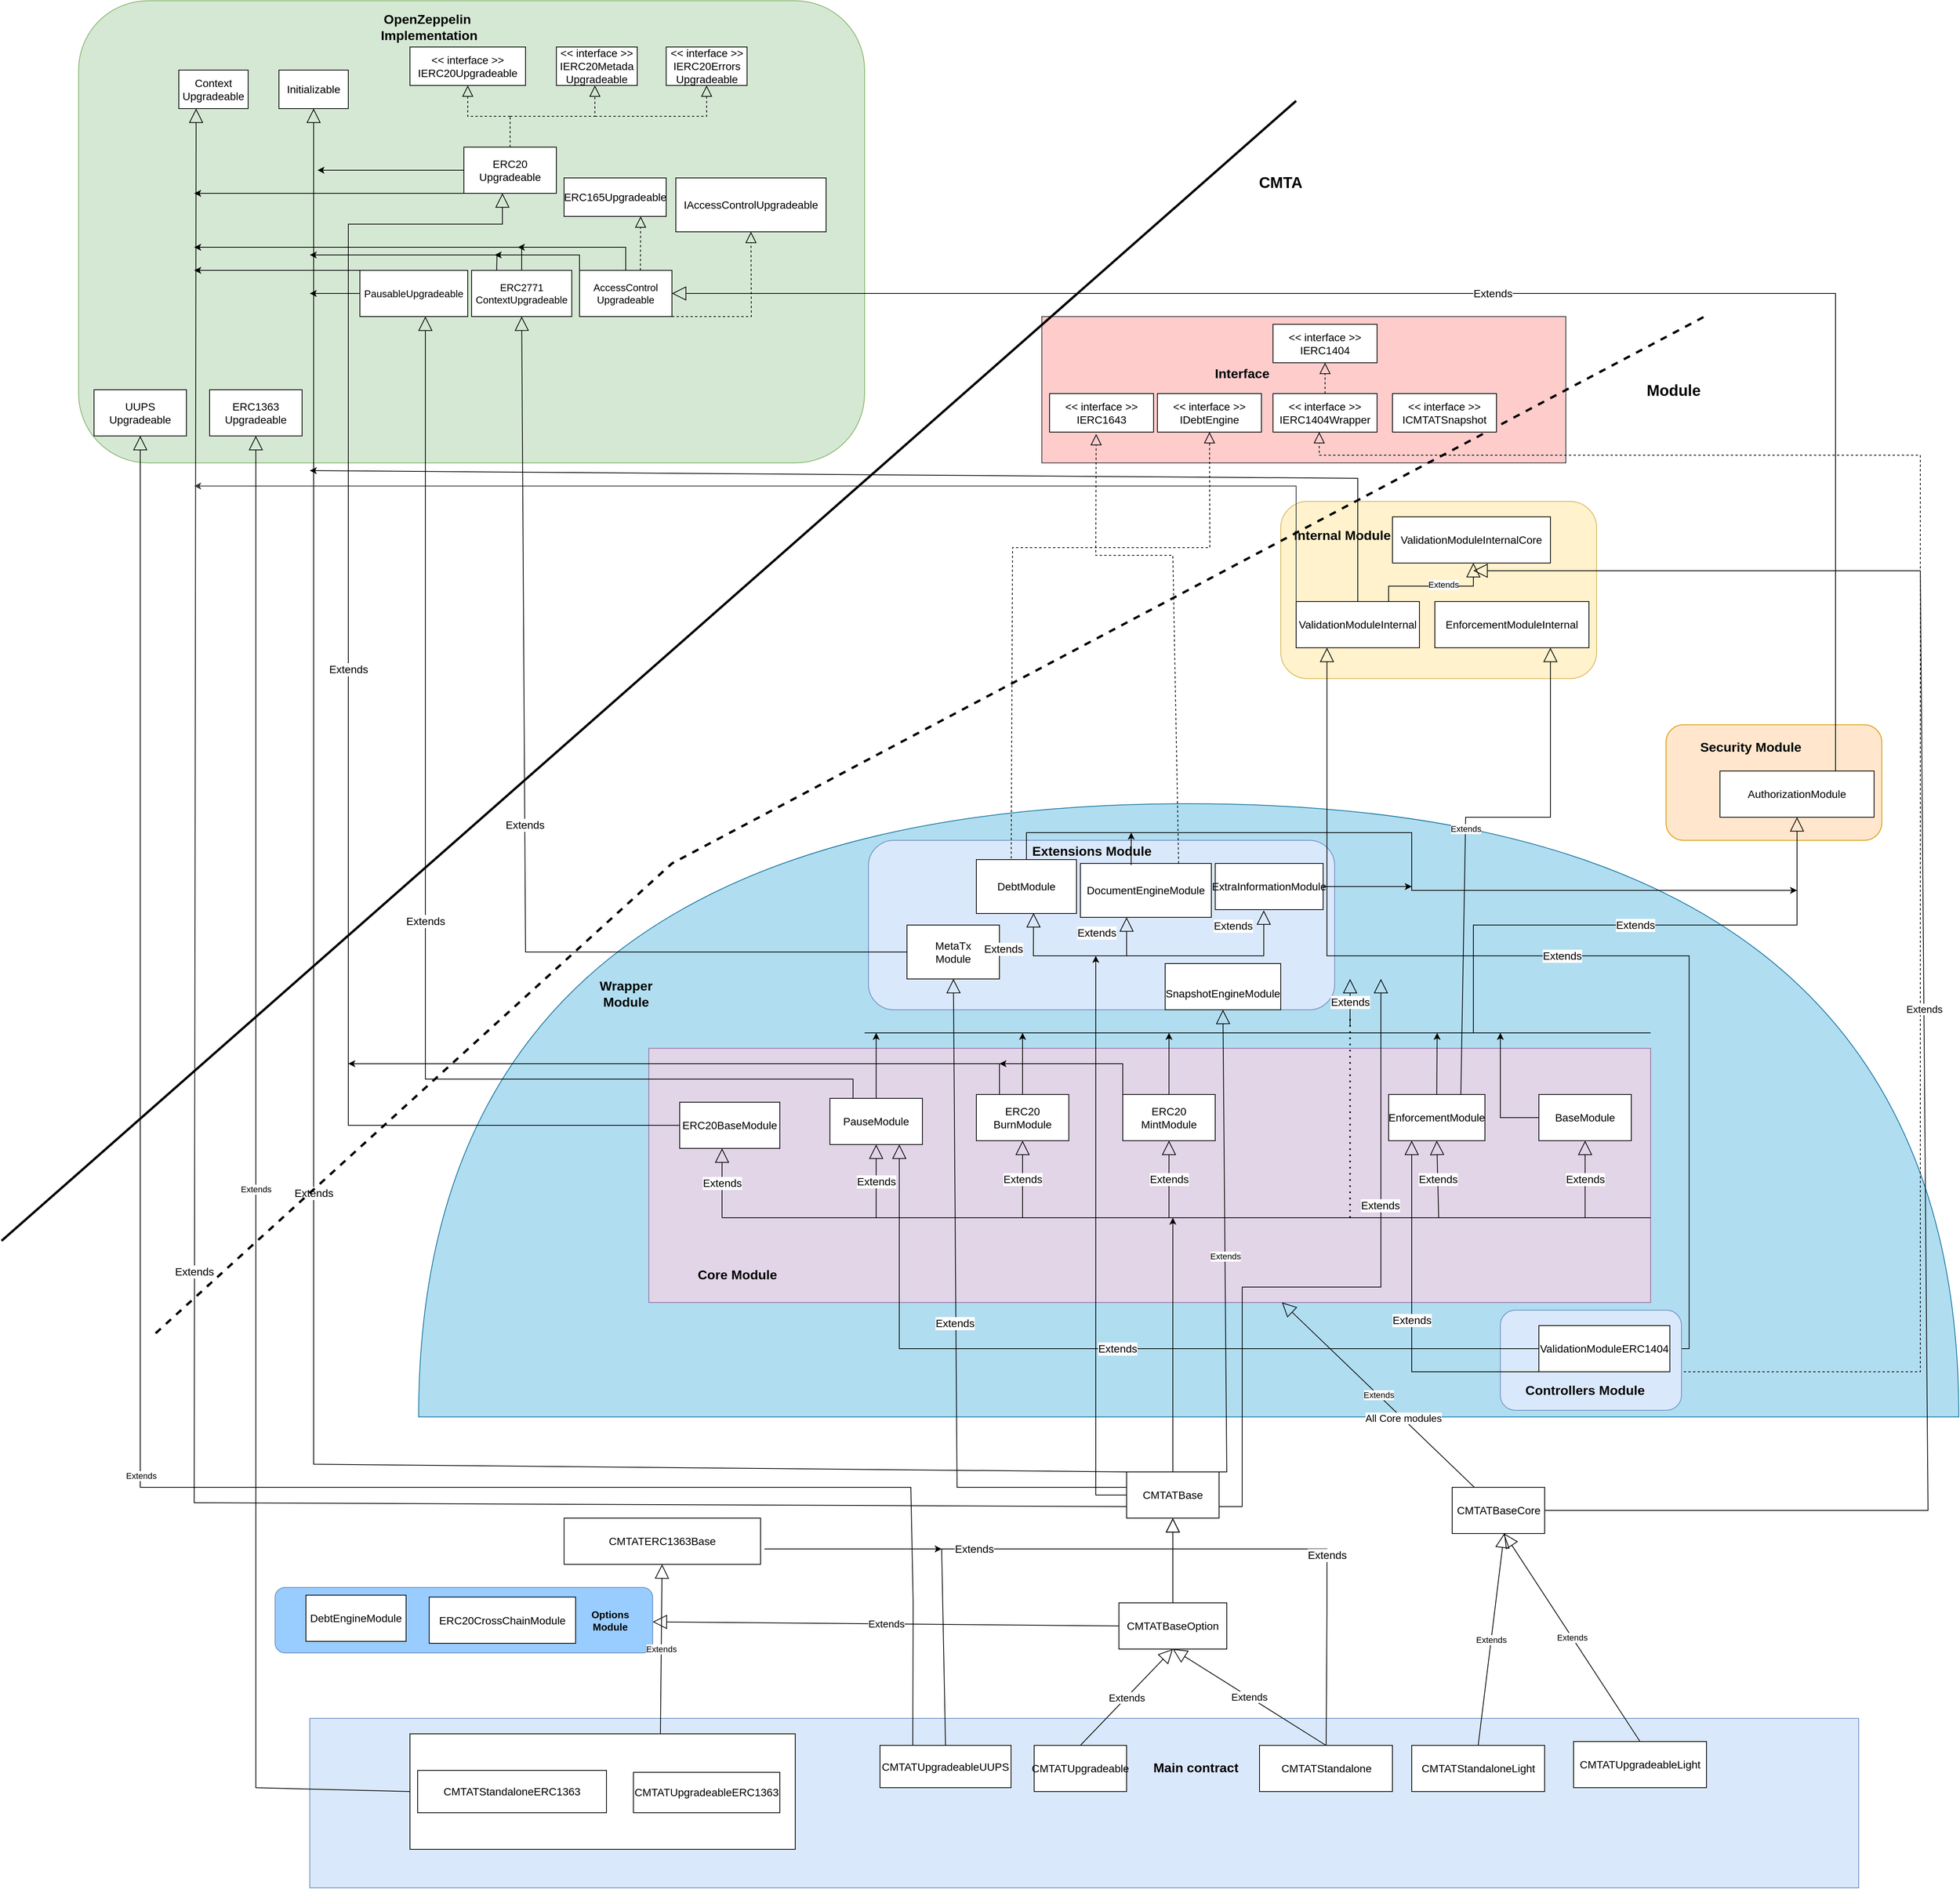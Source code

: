 <mxfile version="20.6.2" type="device" pages="2"><diagram id="oAjNNHCSHPXbBcMJOCez" name="Architecture"><mxGraphModel dx="3429" dy="1817" grid="1" gridSize="10" guides="1" tooltips="1" connect="1" arrows="1" fold="1" page="1" pageScale="1" pageWidth="1100" pageHeight="850" background="#FFFFFF" math="0" shadow="0"><root><mxCell id="0"/><mxCell id="1" parent="0"/><mxCell id="RwvNZHMpsA5Segt6v82v-19" value="" style="rounded=1;whiteSpace=wrap;html=1;fillColor=#99CCFF;strokeColor=#6c8ebf;fontSize=14;" parent="1" vertex="1"><mxGeometry x="-345" y="1630" width="490" height="85" as="geometry"/></mxCell><mxCell id="ZY6H9djLRfXlNV0i17z7-17" value="" style="rounded=0;whiteSpace=wrap;html=1;fillColor=#ffcccc;strokeColor=#36393d;fontSize=14;" parent="1" vertex="1"><mxGeometry x="650" y="-20" width="680" height="190" as="geometry"/></mxCell><mxCell id="ZY6H9djLRfXlNV0i17z7-16" value="" style="shape=or;whiteSpace=wrap;html=1;rotation=-90;fillColor=#b1ddf0;strokeColor=#10739e;fontSize=14;" parent="1" vertex="1"><mxGeometry x="442.57" y="11.16" width="796.09" height="1998.75" as="geometry"/></mxCell><mxCell id="ZY6H9djLRfXlNV0i17z7-10" value="" style="rounded=1;whiteSpace=wrap;html=1;fillColor=#dae8fc;strokeColor=#6c8ebf;fontSize=14;" parent="1" vertex="1"><mxGeometry x="425" y="660" width="605" height="220" as="geometry"/></mxCell><mxCell id="jnr7dqyDoXrpv24DwmiY-5" value="" style="rounded=1;whiteSpace=wrap;html=1;fillColor=#ffe6cc;strokeColor=#d79b00;fontSize=14;" parent="1" vertex="1"><mxGeometry x="1460" y="510" width="280" height="150" as="geometry"/></mxCell><mxCell id="K3fvaay8qHjt6Y1vxrPP-103" value="" style="rounded=0;whiteSpace=wrap;html=1;fillColor=#e1d5e7;strokeColor=#9673a6;fontSize=14;" parent="1" vertex="1"><mxGeometry x="140" y="930" width="1300" height="330" as="geometry"/></mxCell><mxCell id="K3fvaay8qHjt6Y1vxrPP-90" value="" style="rounded=0;whiteSpace=wrap;html=1;fillColor=#dae8fc;strokeColor=#6c8ebf;fontSize=14;" parent="1" vertex="1"><mxGeometry x="-300" y="1800" width="2010" height="220" as="geometry"/></mxCell><mxCell id="K3fvaay8qHjt6Y1vxrPP-56" value="" style="rounded=1;whiteSpace=wrap;html=1;fillColor=#fff2cc;strokeColor=#d6b656;fontSize=14;" parent="1" vertex="1"><mxGeometry x="960" y="220" width="410" height="230" as="geometry"/></mxCell><mxCell id="K3fvaay8qHjt6Y1vxrPP-1" value="" style="rounded=1;whiteSpace=wrap;html=1;fillColor=#d5e8d4;strokeColor=#82b366;fontSize=14;" parent="1" vertex="1"><mxGeometry x="-600" y="-430" width="1020" height="600" as="geometry"/></mxCell><mxCell id="K3fvaay8qHjt6Y1vxrPP-2" value="Context&lt;br style=&quot;font-size: 14px;&quot;&gt;Upgradeable" style="rounded=0;whiteSpace=wrap;html=1;fontSize=14;" parent="1" vertex="1"><mxGeometry x="-470" y="-340" width="90" height="50" as="geometry"/></mxCell><mxCell id="K3fvaay8qHjt6Y1vxrPP-5" value="&amp;lt;&amp;lt; interface &amp;gt;&amp;gt;&lt;br style=&quot;font-size: 14px;&quot;&gt;IERC20Upgradeable" style="rounded=0;whiteSpace=wrap;html=1;fontSize=14;" parent="1" vertex="1"><mxGeometry x="-170" y="-370" width="150" height="50" as="geometry"/></mxCell><mxCell id="K3fvaay8qHjt6Y1vxrPP-6" value="&amp;lt;&amp;lt; interface &amp;gt;&amp;gt;&lt;br style=&quot;font-size: 14px;&quot;&gt;IERC20Metada&lt;br style=&quot;font-size: 14px;&quot;&gt;Upgradeable" style="rounded=0;whiteSpace=wrap;html=1;fontSize=14;" parent="1" vertex="1"><mxGeometry x="20" y="-370" width="105" height="50" as="geometry"/></mxCell><mxCell id="K3fvaay8qHjt6Y1vxrPP-7" value="ERC20&lt;br style=&quot;font-size: 14px;&quot;&gt;Upgradeable" style="rounded=0;whiteSpace=wrap;html=1;fontSize=14;" parent="1" vertex="1"><mxGeometry x="-100" y="-240" width="120" height="60" as="geometry"/></mxCell><mxCell id="K3fvaay8qHjt6Y1vxrPP-9" value="ERC2771&lt;br style=&quot;font-size: 13px;&quot;&gt;ContextUpgradeable" style="rounded=0;whiteSpace=wrap;html=1;fontSize=13;" parent="1" vertex="1"><mxGeometry x="-90" y="-80" width="130" height="60" as="geometry"/></mxCell><mxCell id="K3fvaay8qHjt6Y1vxrPP-10" value="AccessControl&lt;br style=&quot;font-size: 13px;&quot;&gt;Upgradeable" style="rounded=0;whiteSpace=wrap;html=1;fontSize=13;" parent="1" vertex="1"><mxGeometry x="50" y="-80" width="120" height="60" as="geometry"/></mxCell><mxCell id="K3fvaay8qHjt6Y1vxrPP-11" value="PausableUpgradeable" style="rounded=0;whiteSpace=wrap;html=1;fontSize=13;" parent="1" vertex="1"><mxGeometry x="-235" y="-80" width="140" height="60" as="geometry"/></mxCell><mxCell id="K3fvaay8qHjt6Y1vxrPP-12" value="PauseModule" style="rounded=0;whiteSpace=wrap;html=1;fontSize=14;" parent="1" vertex="1"><mxGeometry x="375" y="995" width="120" height="60" as="geometry"/></mxCell><mxCell id="K3fvaay8qHjt6Y1vxrPP-13" value="MetaTx&lt;br style=&quot;font-size: 14px;&quot;&gt;Module" style="rounded=0;whiteSpace=wrap;html=1;fontSize=14;" parent="1" vertex="1"><mxGeometry x="475" y="770" width="120" height="70" as="geometry"/></mxCell><mxCell id="K3fvaay8qHjt6Y1vxrPP-14" value="AuthorizationModule" style="rounded=0;whiteSpace=wrap;html=1;fontSize=14;" parent="1" vertex="1"><mxGeometry x="1530" y="570" width="200" height="60" as="geometry"/></mxCell><mxCell id="K3fvaay8qHjt6Y1vxrPP-15" value="ERC20&lt;br&gt;MintModule" style="rounded=0;whiteSpace=wrap;html=1;fontSize=14;" parent="1" vertex="1"><mxGeometry x="755" y="990" width="120" height="60" as="geometry"/></mxCell><mxCell id="K3fvaay8qHjt6Y1vxrPP-16" value="ERC20 BurnModule" style="rounded=0;whiteSpace=wrap;html=1;fontSize=14;" parent="1" vertex="1"><mxGeometry x="565" y="990" width="120" height="60" as="geometry"/></mxCell><mxCell id="K3fvaay8qHjt6Y1vxrPP-20" value="ValidationModuleInternal" style="rounded=0;whiteSpace=wrap;html=1;fontSize=14;" parent="1" vertex="1"><mxGeometry x="980" y="350" width="160" height="60" as="geometry"/></mxCell><mxCell id="K3fvaay8qHjt6Y1vxrPP-21" value="BaseModule" style="rounded=0;whiteSpace=wrap;html=1;fontSize=14;" parent="1" vertex="1"><mxGeometry x="1295" y="990" width="120" height="60" as="geometry"/></mxCell><mxCell id="K3fvaay8qHjt6Y1vxrPP-22" value="Extends" style="endArrow=block;endSize=16;endFill=0;html=1;rounded=0;entryX=1;entryY=0.5;entryDx=0;entryDy=0;fontSize=14;exitX=0.75;exitY=0;exitDx=0;exitDy=0;" parent="1" source="K3fvaay8qHjt6Y1vxrPP-14" target="K3fvaay8qHjt6Y1vxrPP-10" edge="1"><mxGeometry width="160" relative="1" as="geometry"><mxPoint x="1680" y="490" as="sourcePoint"/><mxPoint x="330" y="420" as="targetPoint"/><Array as="points"><mxPoint x="1680" y="-50"/><mxPoint x="1180" y="-50"/></Array></mxGeometry></mxCell><mxCell id="K3fvaay8qHjt6Y1vxrPP-33" value="CMTATBase" style="rounded=0;whiteSpace=wrap;html=1;fontSize=14;" parent="1" vertex="1"><mxGeometry x="760" y="1480" width="120" height="60" as="geometry"/></mxCell><mxCell id="K3fvaay8qHjt6Y1vxrPP-44" value="EnforcementModule" style="rounded=0;whiteSpace=wrap;html=1;fontSize=14;" parent="1" vertex="1"><mxGeometry x="1100" y="990" width="125" height="60" as="geometry"/></mxCell><mxCell id="K3fvaay8qHjt6Y1vxrPP-49" value="&lt;br&gt;SnapshotEngineModule" style="rounded=0;whiteSpace=wrap;html=1;fontSize=14;" parent="1" vertex="1"><mxGeometry x="810" y="820" width="150" height="60" as="geometry"/></mxCell><mxCell id="K3fvaay8qHjt6Y1vxrPP-53" value="&lt;b style=&quot;font-size: 17px;&quot;&gt;OpenZeppelin&amp;nbsp;&lt;br style=&quot;font-size: 17px;&quot;&gt;Implementation&lt;/b&gt;" style="text;html=1;strokeColor=none;fillColor=none;align=center;verticalAlign=middle;whiteSpace=wrap;rounded=0;fontSize=17;" parent="1" vertex="1"><mxGeometry x="-330" y="-410" width="370" height="30" as="geometry"/></mxCell><mxCell id="K3fvaay8qHjt6Y1vxrPP-57" value="&lt;b style=&quot;font-size: 17px;&quot;&gt;Internal Module&lt;/b&gt;" style="text;html=1;strokeColor=none;fillColor=none;align=center;verticalAlign=middle;whiteSpace=wrap;rounded=0;fontSize=17;" parent="1" vertex="1"><mxGeometry x="960" y="250" width="160" height="30" as="geometry"/></mxCell><mxCell id="K3fvaay8qHjt6Y1vxrPP-66" style="edgeStyle=orthogonalEdgeStyle;rounded=0;orthogonalLoop=1;jettySize=auto;html=1;exitX=0.5;exitY=1;exitDx=0;exitDy=0;fontSize=14;" parent="1" edge="1"><mxGeometry relative="1" as="geometry"><mxPoint x="565" y="860" as="sourcePoint"/><mxPoint x="565" y="860" as="targetPoint"/></mxGeometry></mxCell><mxCell id="K3fvaay8qHjt6Y1vxrPP-99" value="Initializable" style="rounded=0;whiteSpace=wrap;html=1;fontSize=14;" parent="1" vertex="1"><mxGeometry x="-340" y="-340" width="90" height="50" as="geometry"/></mxCell><mxCell id="K3fvaay8qHjt6Y1vxrPP-105" value="Wrapper &lt;br style=&quot;font-size: 17px;&quot;&gt;Module" style="text;strokeColor=none;fillColor=none;html=1;fontSize=17;fontStyle=1;verticalAlign=middle;align=center;" parent="1" vertex="1"><mxGeometry x="40" y="840" width="140" height="40" as="geometry"/></mxCell><mxCell id="K3fvaay8qHjt6Y1vxrPP-108" value="Extends" style="endArrow=block;endSize=16;endFill=0;html=1;rounded=0;exitX=0;exitY=0.75;exitDx=0;exitDy=0;entryX=0.25;entryY=1;entryDx=0;entryDy=0;fontSize=14;" parent="1" source="K3fvaay8qHjt6Y1vxrPP-33" target="K3fvaay8qHjt6Y1vxrPP-2" edge="1"><mxGeometry width="160" relative="1" as="geometry"><mxPoint x="740" y="1520" as="sourcePoint"/><mxPoint x="-440" y="-270" as="targetPoint"/><Array as="points"><mxPoint x="-450" y="1520"/></Array></mxGeometry></mxCell><mxCell id="K3fvaay8qHjt6Y1vxrPP-109" value="Extends" style="endArrow=block;endSize=16;endFill=0;html=1;rounded=0;entryX=0.5;entryY=1;entryDx=0;entryDy=0;exitX=0;exitY=0;exitDx=0;exitDy=0;fontSize=14;" parent="1" source="K3fvaay8qHjt6Y1vxrPP-33" target="K3fvaay8qHjt6Y1vxrPP-99" edge="1"><mxGeometry width="160" relative="1" as="geometry"><mxPoint x="670" y="1330" as="sourcePoint"/><mxPoint x="-130" y="170" as="targetPoint"/><Array as="points"><mxPoint x="-295" y="1470"/></Array></mxGeometry></mxCell><mxCell id="K3fvaay8qHjt6Y1vxrPP-119" value="" style="endArrow=classic;html=1;rounded=0;fontSize=14;exitX=0.5;exitY=0;exitDx=0;exitDy=0;" parent="1" source="K3fvaay8qHjt6Y1vxrPP-20" edge="1"><mxGeometry width="50" height="50" relative="1" as="geometry"><mxPoint x="640" y="180" as="sourcePoint"/><mxPoint x="-300" y="180" as="targetPoint"/><Array as="points"><mxPoint x="1060" y="190"/></Array></mxGeometry></mxCell><mxCell id="K3fvaay8qHjt6Y1vxrPP-121" value="&amp;lt;&amp;lt; interface &amp;gt;&amp;gt;&lt;br style=&quot;font-size: 14px;&quot;&gt;IERC1404Wrapper" style="rounded=0;whiteSpace=wrap;html=1;fontSize=14;" parent="1" vertex="1"><mxGeometry x="950" y="80" width="135" height="50" as="geometry"/></mxCell><mxCell id="K3fvaay8qHjt6Y1vxrPP-127" value="" style="endArrow=none;dashed=1;html=1;rounded=0;fontSize=14;exitX=0.5;exitY=0;exitDx=0;exitDy=0;" parent="1" source="K3fvaay8qHjt6Y1vxrPP-7" edge="1"><mxGeometry width="50" height="50" relative="1" as="geometry"><mxPoint x="40" y="-210" as="sourcePoint"/><mxPoint x="-40" y="-280" as="targetPoint"/><Array as="points"/></mxGeometry></mxCell><mxCell id="K3fvaay8qHjt6Y1vxrPP-128" value="" style="endArrow=block;dashed=1;endFill=0;endSize=12;html=1;rounded=0;fontSize=14;" parent="1" edge="1"><mxGeometry width="160" relative="1" as="geometry"><mxPoint x="-40" y="-280" as="sourcePoint"/><mxPoint x="70" y="-320" as="targetPoint"/><Array as="points"><mxPoint x="70" y="-280"/></Array></mxGeometry></mxCell><mxCell id="K3fvaay8qHjt6Y1vxrPP-129" value="" style="endArrow=block;dashed=1;endFill=0;endSize=12;html=1;rounded=0;fontSize=14;entryX=0.5;entryY=1;entryDx=0;entryDy=0;" parent="1" target="K3fvaay8qHjt6Y1vxrPP-5" edge="1"><mxGeometry width="160" relative="1" as="geometry"><mxPoint x="-40" y="-280" as="sourcePoint"/><mxPoint x="-100" y="-310" as="targetPoint"/><Array as="points"><mxPoint x="-95" y="-280"/></Array></mxGeometry></mxCell><mxCell id="K3fvaay8qHjt6Y1vxrPP-130" value="" style="endArrow=block;dashed=1;endFill=0;endSize=12;html=1;rounded=0;fontSize=14;startArrow=none;exitX=1;exitY=1;exitDx=0;exitDy=0;entryX=0.444;entryY=1;entryDx=0;entryDy=0;entryPerimeter=0;" parent="1" source="K3fvaay8qHjt6Y1vxrPP-42" target="K3fvaay8qHjt6Y1vxrPP-121" edge="1"><mxGeometry width="160" relative="1" as="geometry"><mxPoint x="1730.613" y="167.823" as="sourcePoint"/><mxPoint x="1010" y="150" as="targetPoint"/><Array as="points"><mxPoint x="1790" y="1350"/><mxPoint x="1790" y="160"/><mxPoint x="1010" y="160"/></Array></mxGeometry></mxCell><mxCell id="K3fvaay8qHjt6Y1vxrPP-131" value="" style="endArrow=classic;html=1;rounded=0;fontSize=14;exitX=0;exitY=0;exitDx=0;exitDy=0;fillColor=#eeeeee;strokeColor=#36393d;" parent="1" source="K3fvaay8qHjt6Y1vxrPP-20" edge="1"><mxGeometry width="50" height="50" relative="1" as="geometry"><mxPoint x="1070" y="360" as="sourcePoint"/><mxPoint x="-450" y="200" as="targetPoint"/><Array as="points"><mxPoint x="980" y="200"/></Array></mxGeometry></mxCell><mxCell id="jnr7dqyDoXrpv24DwmiY-1" value="ERC20BaseModule" style="rounded=0;whiteSpace=wrap;html=1;fontSize=14;" parent="1" vertex="1"><mxGeometry x="180" y="1000" width="130" height="60" as="geometry"/></mxCell><mxCell id="jnr7dqyDoXrpv24DwmiY-6" value="&lt;b style=&quot;font-size: 17px;&quot;&gt;Security Module&lt;/b&gt;" style="text;html=1;strokeColor=none;fillColor=none;align=center;verticalAlign=middle;whiteSpace=wrap;rounded=0;fontSize=17;" parent="1" vertex="1"><mxGeometry x="1490" y="525" width="160" height="30" as="geometry"/></mxCell><mxCell id="F2aemvWkmD0VyTByi4Y_-4" value="Extends" style="endArrow=block;endSize=16;endFill=0;html=1;rounded=0;fontSize=14;" parent="1" edge="1"><mxGeometry width="160" relative="1" as="geometry"><mxPoint x="235" y="1150" as="sourcePoint"/><mxPoint x="235" y="1060" as="targetPoint"/><Array as="points"/></mxGeometry></mxCell><mxCell id="F2aemvWkmD0VyTByi4Y_-5" value="Extends" style="endArrow=block;endSize=16;endFill=0;html=1;rounded=0;entryX=0.5;entryY=1;entryDx=0;entryDy=0;fontSize=14;" parent="1" target="K3fvaay8qHjt6Y1vxrPP-12" edge="1"><mxGeometry width="160" relative="1" as="geometry"><mxPoint x="435" y="1150" as="sourcePoint"/><mxPoint x="245" y="1070" as="targetPoint"/><Array as="points"/></mxGeometry></mxCell><mxCell id="F2aemvWkmD0VyTByi4Y_-6" value="Extends" style="endArrow=block;endSize=16;endFill=0;html=1;rounded=0;entryX=0.5;entryY=1;entryDx=0;entryDy=0;fontSize=14;" parent="1" target="K3fvaay8qHjt6Y1vxrPP-16" edge="1"><mxGeometry width="160" relative="1" as="geometry"><mxPoint x="625" y="1150" as="sourcePoint"/><mxPoint x="445" y="1065" as="targetPoint"/><Array as="points"/></mxGeometry></mxCell><mxCell id="F2aemvWkmD0VyTByi4Y_-7" value="Extends" style="endArrow=block;endSize=16;endFill=0;html=1;rounded=0;entryX=0.5;entryY=1;entryDx=0;entryDy=0;fontSize=14;" parent="1" target="K3fvaay8qHjt6Y1vxrPP-15" edge="1"><mxGeometry width="160" relative="1" as="geometry"><mxPoint x="815" y="1150" as="sourcePoint"/><mxPoint x="635" y="1060" as="targetPoint"/><Array as="points"/></mxGeometry></mxCell><mxCell id="F2aemvWkmD0VyTByi4Y_-9" value="Extends" style="endArrow=block;endSize=16;endFill=0;html=1;rounded=0;entryX=0.5;entryY=1;entryDx=0;entryDy=0;fontSize=14;" parent="1" target="K3fvaay8qHjt6Y1vxrPP-44" edge="1"><mxGeometry width="160" relative="1" as="geometry"><mxPoint x="1165" y="1150" as="sourcePoint"/><mxPoint x="1005" y="1060" as="targetPoint"/><Array as="points"/></mxGeometry></mxCell><mxCell id="F2aemvWkmD0VyTByi4Y_-10" value="Extends" style="endArrow=block;endSize=16;endFill=0;html=1;rounded=0;entryX=0.5;entryY=1;entryDx=0;entryDy=0;fontSize=14;" parent="1" target="K3fvaay8qHjt6Y1vxrPP-21" edge="1"><mxGeometry width="160" relative="1" as="geometry"><mxPoint x="1355" y="1150" as="sourcePoint"/><mxPoint x="1175" y="1060" as="targetPoint"/><Array as="points"/></mxGeometry></mxCell><mxCell id="F2aemvWkmD0VyTByi4Y_-11" value="" style="endArrow=none;html=1;fontFamily=Helvetica;fontSize=14;fontColor=default;align=center;strokeColor=default;" parent="1" edge="1"><mxGeometry width="50" height="50" relative="1" as="geometry"><mxPoint x="235" y="1150" as="sourcePoint"/><mxPoint x="1440" y="1150" as="targetPoint"/></mxGeometry></mxCell><mxCell id="F2aemvWkmD0VyTByi4Y_-12" value="" style="endArrow=classic;html=1;rounded=0;exitX=0.5;exitY=0;exitDx=0;exitDy=0;fontSize=14;" parent="1" source="K3fvaay8qHjt6Y1vxrPP-33" edge="1"><mxGeometry width="50" height="50" relative="1" as="geometry"><mxPoint x="800" y="1020" as="sourcePoint"/><mxPoint x="820" y="1150" as="targetPoint"/></mxGeometry></mxCell><mxCell id="F2aemvWkmD0VyTByi4Y_-13" value="Extends" style="endArrow=block;endSize=16;endFill=0;html=1;rounded=0;entryX=0.5;entryY=1;entryDx=0;entryDy=0;fontSize=14;" parent="1" target="K3fvaay8qHjt6Y1vxrPP-14" edge="1"><mxGeometry width="160" relative="1" as="geometry"><mxPoint x="1210" y="910" as="sourcePoint"/><mxPoint x="215" y="1050" as="targetPoint"/><Array as="points"><mxPoint x="1210" y="770"/><mxPoint x="1630" y="770"/></Array></mxGeometry></mxCell><mxCell id="F2aemvWkmD0VyTByi4Y_-14" value="" style="endArrow=none;html=1;rounded=0;fontSize=14;" parent="1" edge="1"><mxGeometry width="50" height="50" relative="1" as="geometry"><mxPoint x="420" y="910" as="sourcePoint"/><mxPoint x="1440" y="910" as="targetPoint"/></mxGeometry></mxCell><mxCell id="F2aemvWkmD0VyTByi4Y_-16" value="" style="endArrow=classic;html=1;rounded=0;exitX=0.5;exitY=0;exitDx=0;exitDy=0;fontSize=14;" parent="1" source="K3fvaay8qHjt6Y1vxrPP-12" edge="1"><mxGeometry width="50" height="50" relative="1" as="geometry"><mxPoint x="245" y="1010" as="sourcePoint"/><mxPoint x="435" y="910" as="targetPoint"/></mxGeometry></mxCell><mxCell id="F2aemvWkmD0VyTByi4Y_-17" value="" style="endArrow=classic;html=1;rounded=0;exitX=0.5;exitY=0;exitDx=0;exitDy=0;fontSize=14;" parent="1" source="K3fvaay8qHjt6Y1vxrPP-16" edge="1"><mxGeometry width="50" height="50" relative="1" as="geometry"><mxPoint x="255" y="1020" as="sourcePoint"/><mxPoint x="625" y="910" as="targetPoint"/></mxGeometry></mxCell><mxCell id="F2aemvWkmD0VyTByi4Y_-18" value="" style="endArrow=classic;html=1;rounded=0;exitX=0.5;exitY=0;exitDx=0;exitDy=0;fontSize=14;" parent="1" source="K3fvaay8qHjt6Y1vxrPP-15" edge="1"><mxGeometry width="50" height="50" relative="1" as="geometry"><mxPoint x="265" y="1030" as="sourcePoint"/><mxPoint x="815" y="910" as="targetPoint"/></mxGeometry></mxCell><mxCell id="F2aemvWkmD0VyTByi4Y_-19" value="" style="endArrow=classic;html=1;rounded=0;fontSize=14;startArrow=none;" parent="1" source="RwvNZHMpsA5Segt6v82v-1" edge="1"><mxGeometry width="50" height="50" relative="1" as="geometry"><mxPoint x="931" y="780" as="sourcePoint"/><mxPoint x="1130" y="720" as="targetPoint"/><Array as="points"><mxPoint x="931" y="720"/></Array></mxGeometry></mxCell><mxCell id="F2aemvWkmD0VyTByi4Y_-20" value="" style="endArrow=classic;html=1;rounded=0;exitX=0.5;exitY=0;exitDx=0;exitDy=0;fontSize=14;" parent="1" source="K3fvaay8qHjt6Y1vxrPP-44" edge="1"><mxGeometry width="50" height="50" relative="1" as="geometry"><mxPoint x="825" y="1000" as="sourcePoint"/><mxPoint x="1163" y="910" as="targetPoint"/></mxGeometry></mxCell><mxCell id="F2aemvWkmD0VyTByi4Y_-21" value="" style="endArrow=classic;html=1;rounded=0;exitX=0;exitY=0.5;exitDx=0;exitDy=0;fontSize=14;" parent="1" source="K3fvaay8qHjt6Y1vxrPP-21" edge="1"><mxGeometry width="50" height="50" relative="1" as="geometry"><mxPoint x="835" y="1010" as="sourcePoint"/><mxPoint x="1245" y="910" as="targetPoint"/><Array as="points"><mxPoint x="1245" y="1020"/></Array></mxGeometry></mxCell><mxCell id="F2aemvWkmD0VyTByi4Y_-23" value="Extends" style="endArrow=block;endSize=16;endFill=0;html=1;rounded=0;startArrow=none;fontSize=14;" parent="1" target="K3fvaay8qHjt6Y1vxrPP-13" edge="1"><mxGeometry x="-0.018" width="160" relative="1" as="geometry"><mxPoint x="760" y="1500" as="sourcePoint"/><mxPoint x="555" y="860" as="targetPoint"/><Array as="points"><mxPoint x="540" y="1500"/></Array><mxPoint x="-1" y="-1" as="offset"/></mxGeometry></mxCell><mxCell id="F2aemvWkmD0VyTByi4Y_-24" value="Extends" style="endArrow=block;endSize=16;endFill=0;html=1;rounded=0;fontSize=14;" parent="1" edge="1"><mxGeometry x="-0.018" width="160" relative="1" as="geometry"><mxPoint x="910" y="1240" as="sourcePoint"/><mxPoint x="1090" y="840" as="targetPoint"/><Array as="points"><mxPoint x="1090" y="1240"/></Array><mxPoint x="-1" y="-1" as="offset"/></mxGeometry></mxCell><mxCell id="F2aemvWkmD0VyTByi4Y_-28" value="Extends" style="endArrow=block;endSize=16;endFill=0;html=1;rounded=0;entryX=0.5;entryY=1;entryDx=0;entryDy=0;exitX=0;exitY=0.5;exitDx=0;exitDy=0;fontSize=14;" parent="1" source="K3fvaay8qHjt6Y1vxrPP-13" target="K3fvaay8qHjt6Y1vxrPP-9" edge="1"><mxGeometry width="160" relative="1" as="geometry"><mxPoint x="480" y="805" as="sourcePoint"/><mxPoint x="250" y="880" as="targetPoint"/><Array as="points"><mxPoint x="220" y="805"/><mxPoint x="-20" y="805"/></Array></mxGeometry></mxCell><mxCell id="F2aemvWkmD0VyTByi4Y_-29" value="Extends" style="endArrow=block;endSize=16;endFill=0;html=1;rounded=0;exitX=0.25;exitY=0;exitDx=0;exitDy=0;fontSize=14;" parent="1" source="K3fvaay8qHjt6Y1vxrPP-12" edge="1"><mxGeometry width="160" relative="1" as="geometry"><mxPoint x="400" y="990" as="sourcePoint"/><mxPoint x="-150" y="-20" as="targetPoint"/><Array as="points"><mxPoint x="405" y="970"/><mxPoint x="320" y="970"/><mxPoint x="-150" y="970"/></Array></mxGeometry></mxCell><mxCell id="F2aemvWkmD0VyTByi4Y_-31" value="Extends" style="endArrow=block;endSize=16;endFill=0;html=1;rounded=0;exitX=0;exitY=0.5;exitDx=0;exitDy=0;fontSize=14;" parent="1" source="jnr7dqyDoXrpv24DwmiY-1" edge="1"><mxGeometry x="0.111" width="160" relative="1" as="geometry"><mxPoint x="250" y="970" as="sourcePoint"/><mxPoint x="-50" y="-180" as="targetPoint"/><Array as="points"><mxPoint x="-250" y="1030"/><mxPoint x="-250" y="-140"/><mxPoint x="-50" y="-140"/></Array><mxPoint as="offset"/></mxGeometry></mxCell><mxCell id="F2aemvWkmD0VyTByi4Y_-33" value="" style="endArrow=classic;html=1;rounded=0;exitX=0.25;exitY=0;exitDx=0;exitDy=0;fontSize=14;" parent="1" source="K3fvaay8qHjt6Y1vxrPP-16" edge="1"><mxGeometry width="50" height="50" relative="1" as="geometry"><mxPoint x="595" y="970" as="sourcePoint"/><mxPoint x="-250" y="950" as="targetPoint"/><Array as="points"><mxPoint x="595" y="950"/><mxPoint x="305" y="950"/></Array></mxGeometry></mxCell><mxCell id="F2aemvWkmD0VyTByi4Y_-34" value="" style="endArrow=classic;html=1;rounded=0;exitX=0;exitY=0;exitDx=0;exitDy=0;fontSize=14;" parent="1" source="K3fvaay8qHjt6Y1vxrPP-15" edge="1"><mxGeometry width="50" height="50" relative="1" as="geometry"><mxPoint x="715" y="990" as="sourcePoint"/><mxPoint x="595" y="950" as="targetPoint"/><Array as="points"><mxPoint x="755" y="950"/></Array></mxGeometry></mxCell><mxCell id="ZY6H9djLRfXlNV0i17z7-4" value="Extends" style="endArrow=block;endSize=16;endFill=0;html=1;rounded=0;entryX=0.25;entryY=1;entryDx=0;entryDy=0;fontSize=14;" parent="1" target="K3fvaay8qHjt6Y1vxrPP-20" edge="1"><mxGeometry width="160" relative="1" as="geometry"><mxPoint x="1460" y="1320" as="sourcePoint"/><mxPoint x="1040" y="410" as="targetPoint"/><Array as="points"><mxPoint x="1490" y="1320"/><mxPoint x="1490" y="1060"/><mxPoint x="1490" y="810"/><mxPoint x="1020" y="810"/><mxPoint x="1020" y="610"/></Array></mxGeometry></mxCell><mxCell id="ZY6H9djLRfXlNV0i17z7-11" value="&lt;b style=&quot;font-size: 17px;&quot;&gt;Extensions Module&lt;/b&gt;" style="text;html=1;strokeColor=none;fillColor=none;align=center;verticalAlign=middle;whiteSpace=wrap;rounded=0;fontSize=17;" parent="1" vertex="1"><mxGeometry x="635" y="660" width="160" height="30" as="geometry"/></mxCell><mxCell id="ZY6H9djLRfXlNV0i17z7-12" value="&lt;b style=&quot;font-size: 17px;&quot;&gt;Core Module&lt;/b&gt;" style="text;html=1;strokeColor=none;fillColor=none;align=center;verticalAlign=middle;whiteSpace=wrap;rounded=0;fontSize=17;" parent="1" vertex="1"><mxGeometry x="145" y="1210" width="220" height="30" as="geometry"/></mxCell><mxCell id="ZY6H9djLRfXlNV0i17z7-18" value="&lt;b style=&quot;font-size: 17px;&quot;&gt;Interface&lt;/b&gt;" style="text;html=1;strokeColor=none;fillColor=none;align=center;verticalAlign=middle;whiteSpace=wrap;rounded=0;fontSize=17;" parent="1" vertex="1"><mxGeometry x="830" y="40" width="160" height="30" as="geometry"/></mxCell><mxCell id="ZY6H9djLRfXlNV0i17z7-20" value="" style="endArrow=none;endSize=16;endFill=0;html=1;rounded=0;startArrow=none;entryX=1;entryY=0.75;entryDx=0;entryDy=0;fontSize=14;" parent="1" target="K3fvaay8qHjt6Y1vxrPP-33" edge="1"><mxGeometry x="-0.018" width="160" relative="1" as="geometry"><mxPoint x="910" y="1240" as="sourcePoint"/><mxPoint x="910" y="1510" as="targetPoint"/><Array as="points"><mxPoint x="910" y="1525"/></Array><mxPoint x="-1" y="-1" as="offset"/></mxGeometry></mxCell><mxCell id="ZY6H9djLRfXlNV0i17z7-33" value="" style="endArrow=none;html=1;rounded=0;strokeWidth=3;fontSize=14;" parent="1" edge="1"><mxGeometry width="50" height="50" relative="1" as="geometry"><mxPoint x="-700" y="1180" as="sourcePoint"/><mxPoint x="980" y="-300" as="targetPoint"/></mxGeometry></mxCell><mxCell id="ZY6H9djLRfXlNV0i17z7-34" value="&lt;b style=&quot;font-size: 20px;&quot;&gt;CMTA&lt;/b&gt;" style="text;html=1;strokeColor=none;fillColor=none;align=center;verticalAlign=middle;whiteSpace=wrap;rounded=0;fontSize=20;" parent="1" vertex="1"><mxGeometry x="880" y="-210" width="160" height="30" as="geometry"/></mxCell><mxCell id="ZY6H9djLRfXlNV0i17z7-35" value="" style="endArrow=none;html=1;rounded=0;strokeWidth=3;strokeColor=default;dashed=1;fontSize=14;" parent="1" edge="1"><mxGeometry width="50" height="50" relative="1" as="geometry"><mxPoint x="-500" y="1300" as="sourcePoint"/><mxPoint x="1510" y="-20" as="targetPoint"/><Array as="points"><mxPoint x="170" y="690"/></Array></mxGeometry></mxCell><mxCell id="ZY6H9djLRfXlNV0i17z7-36" value="&lt;b style=&quot;font-size: 20px;&quot;&gt;Module&lt;/b&gt;" style="text;html=1;strokeColor=none;fillColor=none;align=center;verticalAlign=middle;whiteSpace=wrap;rounded=0;fontSize=20;" parent="1" vertex="1"><mxGeometry x="1390" y="60" width="160" height="30" as="geometry"/></mxCell><mxCell id="ZY6H9djLRfXlNV0i17z7-37" value="&lt;b style=&quot;font-size: 17px;&quot;&gt;Main contract&lt;/b&gt;" style="text;html=1;strokeColor=none;fillColor=none;align=center;verticalAlign=middle;whiteSpace=wrap;rounded=0;fontSize=17;" parent="1" vertex="1"><mxGeometry x="770" y="1850" width="160" height="30" as="geometry"/></mxCell><mxCell id="ZY6H9djLRfXlNV0i17z7-42" value="" style="endArrow=classic;html=1;rounded=0;strokeColor=default;strokeWidth=1;fontSize=14;exitX=0;exitY=1;exitDx=0;exitDy=0;" parent="1" source="K3fvaay8qHjt6Y1vxrPP-7" edge="1"><mxGeometry width="50" height="50" relative="1" as="geometry"><mxPoint x="-550" y="-130" as="sourcePoint"/><mxPoint x="-450" y="-180" as="targetPoint"/></mxGeometry></mxCell><mxCell id="ZY6H9djLRfXlNV0i17z7-43" value="" style="endArrow=classic;html=1;rounded=0;strokeColor=default;strokeWidth=1;fontSize=14;exitX=0;exitY=0.5;exitDx=0;exitDy=0;" parent="1" source="K3fvaay8qHjt6Y1vxrPP-7" edge="1"><mxGeometry width="50" height="50" relative="1" as="geometry"><mxPoint x="-90" y="-170" as="sourcePoint"/><mxPoint x="-290" y="-210" as="targetPoint"/></mxGeometry></mxCell><mxCell id="ZY6H9djLRfXlNV0i17z7-46" value="" style="endArrow=classic;html=1;rounded=0;strokeColor=default;strokeWidth=1;fontSize=14;exitX=0;exitY=0.5;exitDx=0;exitDy=0;" parent="1" source="K3fvaay8qHjt6Y1vxrPP-11" edge="1"><mxGeometry width="50" height="50" relative="1" as="geometry"><mxPoint x="-390" y="-20" as="sourcePoint"/><mxPoint x="-300" y="-50" as="targetPoint"/></mxGeometry></mxCell><mxCell id="ZY6H9djLRfXlNV0i17z7-47" value="" style="endArrow=classic;html=1;rounded=0;strokeColor=default;strokeWidth=1;fontSize=14;exitX=0;exitY=0;exitDx=0;exitDy=0;" parent="1" source="K3fvaay8qHjt6Y1vxrPP-11" edge="1"><mxGeometry width="50" height="50" relative="1" as="geometry"><mxPoint x="-200" y="-40" as="sourcePoint"/><mxPoint x="-450" y="-80" as="targetPoint"/></mxGeometry></mxCell><mxCell id="ZY6H9djLRfXlNV0i17z7-48" value="" style="endArrow=classic;html=1;rounded=0;strokeColor=default;strokeWidth=1;fontSize=14;exitX=0.5;exitY=0;exitDx=0;exitDy=0;" parent="1" source="K3fvaay8qHjt6Y1vxrPP-9" edge="1"><mxGeometry width="50" height="50" relative="1" as="geometry"><mxPoint x="-200" y="-70" as="sourcePoint"/><mxPoint x="-450" y="-110" as="targetPoint"/><Array as="points"><mxPoint x="-25" y="-110"/></Array></mxGeometry></mxCell><mxCell id="ZY6H9djLRfXlNV0i17z7-49" value="" style="endArrow=classic;html=1;rounded=0;strokeColor=default;strokeWidth=1;fontSize=14;exitX=0.25;exitY=0;exitDx=0;exitDy=0;" parent="1" source="K3fvaay8qHjt6Y1vxrPP-9" edge="1"><mxGeometry width="50" height="50" relative="1" as="geometry"><mxPoint x="-50" y="-90" as="sourcePoint"/><mxPoint x="-300" y="-100" as="targetPoint"/><Array as="points"><mxPoint x="-57" y="-100"/></Array></mxGeometry></mxCell><mxCell id="ZY6H9djLRfXlNV0i17z7-50" value="" style="endArrow=classic;html=1;rounded=0;strokeColor=default;strokeWidth=1;fontSize=14;exitX=0.5;exitY=0;exitDx=0;exitDy=0;" parent="1" source="K3fvaay8qHjt6Y1vxrPP-10" edge="1"><mxGeometry width="50" height="50" relative="1" as="geometry"><mxPoint x="-10" y="-70" as="sourcePoint"/><mxPoint x="-30" y="-110" as="targetPoint"/><Array as="points"><mxPoint x="110" y="-110"/></Array></mxGeometry></mxCell><mxCell id="ZY6H9djLRfXlNV0i17z7-51" value="" style="endArrow=classic;html=1;rounded=0;strokeColor=default;strokeWidth=1;fontSize=14;exitX=0;exitY=0;exitDx=0;exitDy=0;" parent="1" source="K3fvaay8qHjt6Y1vxrPP-10" edge="1"><mxGeometry width="50" height="50" relative="1" as="geometry"><mxPoint x="40" y="-110" as="sourcePoint"/><mxPoint x="-60" y="-100" as="targetPoint"/><Array as="points"><mxPoint x="50" y="-100"/></Array></mxGeometry></mxCell><mxCell id="qmPB2_qqOMWaO2DkT0XT-11" value="&amp;lt;&amp;lt; interface &amp;gt;&amp;gt;&lt;br style=&quot;font-size: 14px;&quot;&gt;IDebtEngine" style="rounded=0;whiteSpace=wrap;html=1;fontSize=14;" parent="1" vertex="1"><mxGeometry x="800" y="80" width="135" height="50" as="geometry"/></mxCell><mxCell id="qeT-EDUWiwORVK3wasJG-1" value="" style="endArrow=none;dashed=1;html=1;dashPattern=1 3;strokeWidth=2;rounded=0;" parent="1" edge="1"><mxGeometry width="50" height="50" relative="1" as="geometry"><mxPoint x="1050" y="1150" as="sourcePoint"/><mxPoint x="1050" y="890" as="targetPoint"/></mxGeometry></mxCell><mxCell id="qeT-EDUWiwORVK3wasJG-2" value="CMTATUpgradeable" style="rounded=0;whiteSpace=wrap;html=1;fontSize=14;" parent="1" vertex="1"><mxGeometry x="640" y="1835" width="120" height="60" as="geometry"/></mxCell><mxCell id="qeT-EDUWiwORVK3wasJG-3" value="CMTATStandalone" style="rounded=0;whiteSpace=wrap;html=1;fontSize=14;" parent="1" vertex="1"><mxGeometry x="932.5" y="1835" width="172.5" height="60" as="geometry"/></mxCell><mxCell id="qeT-EDUWiwORVK3wasJG-5" value="Extends" style="endArrow=block;endSize=16;endFill=0;html=1;rounded=0;fontSize=14;" parent="1" source="qeT-EDUWiwORVK3wasJG-3" edge="1"><mxGeometry width="160" relative="1" as="geometry"><mxPoint x="1020" y="1680" as="sourcePoint"/><mxPoint x="820" y="1540" as="targetPoint"/><Array as="points"><mxPoint x="1020" y="1660"/><mxPoint x="1020" y="1580"/><mxPoint x="820" y="1580"/></Array></mxGeometry></mxCell><mxCell id="qeT-EDUWiwORVK3wasJG-7" value="DebtModule" style="rounded=0;whiteSpace=wrap;html=1;fontSize=14;" parent="1" vertex="1"><mxGeometry x="565" y="685" width="130" height="70" as="geometry"/></mxCell><mxCell id="qeT-EDUWiwORVK3wasJG-8" value="DocumentEngineModule" style="rounded=0;whiteSpace=wrap;html=1;fontSize=14;" parent="1" vertex="1"><mxGeometry x="700" y="690" width="170" height="70" as="geometry"/></mxCell><mxCell id="qeT-EDUWiwORVK3wasJG-13" value="" style="endArrow=none;html=1;rounded=0;" parent="1" edge="1"><mxGeometry width="50" height="50" relative="1" as="geometry"><mxPoint x="640" y="810" as="sourcePoint"/><mxPoint x="760" y="810" as="targetPoint"/></mxGeometry></mxCell><mxCell id="qeT-EDUWiwORVK3wasJG-14" value="" style="endArrow=classic;html=1;rounded=0;exitX=0;exitY=0.5;exitDx=0;exitDy=0;fontSize=14;" parent="1" source="K3fvaay8qHjt6Y1vxrPP-33" edge="1"><mxGeometry width="50" height="50" relative="1" as="geometry"><mxPoint x="830" y="1490" as="sourcePoint"/><mxPoint x="720" y="810" as="targetPoint"/><Array as="points"><mxPoint x="720" y="1510"/></Array></mxGeometry></mxCell><mxCell id="qeT-EDUWiwORVK3wasJG-15" value="Extends" style="endArrow=block;endSize=16;endFill=0;html=1;rounded=0;entryX=0.571;entryY=0.993;entryDx=0;entryDy=0;fontSize=14;entryPerimeter=0;" parent="1" target="qeT-EDUWiwORVK3wasJG-7" edge="1"><mxGeometry x="0.194" y="39" width="160" relative="1" as="geometry"><mxPoint x="700" y="810" as="sourcePoint"/><mxPoint x="635" y="1060" as="targetPoint"/><Array as="points"><mxPoint x="639" y="810"/></Array><mxPoint as="offset"/></mxGeometry></mxCell><mxCell id="qeT-EDUWiwORVK3wasJG-16" value="Extends" style="endArrow=block;endSize=16;endFill=0;html=1;rounded=0;fontSize=14;" parent="1" edge="1"><mxGeometry x="0.194" y="39" width="160" relative="1" as="geometry"><mxPoint x="760" y="810" as="sourcePoint"/><mxPoint x="760" y="760" as="targetPoint"/><Array as="points"><mxPoint x="760" y="800"/></Array><mxPoint as="offset"/></mxGeometry></mxCell><mxCell id="qeT-EDUWiwORVK3wasJG-18" value="" style="endArrow=classic;html=1;rounded=0;fontSize=14;" parent="1" source="qeT-EDUWiwORVK3wasJG-7" edge="1"><mxGeometry width="50" height="50" relative="1" as="geometry"><mxPoint x="1160" y="820" as="sourcePoint"/><mxPoint x="1630" y="725" as="targetPoint"/><Array as="points"><mxPoint x="630" y="650"/><mxPoint x="960" y="650"/><mxPoint x="1130" y="650"/><mxPoint x="1130" y="725"/><mxPoint x="1490" y="725"/><mxPoint x="1580" y="725"/></Array></mxGeometry></mxCell><mxCell id="qeT-EDUWiwORVK3wasJG-19" value="" style="endArrow=classic;html=1;rounded=0;exitX=0.818;exitY=1.072;exitDx=0;exitDy=0;fontSize=14;exitPerimeter=0;" parent="1" source="ZY6H9djLRfXlNV0i17z7-11" edge="1"><mxGeometry width="50" height="50" relative="1" as="geometry"><mxPoint x="1140.68" y="790.78" as="sourcePoint"/><mxPoint x="766" y="650" as="targetPoint"/></mxGeometry></mxCell><mxCell id="qeT-EDUWiwORVK3wasJG-20" value="Extends" style="endArrow=block;endSize=16;endFill=0;html=1;rounded=0;entryX=0.5;entryY=1;entryDx=0;entryDy=0;fontSize=14;" parent="1" edge="1"><mxGeometry width="160" relative="1" as="geometry"><mxPoint x="1050" y="900" as="sourcePoint"/><mxPoint x="1050" y="840" as="targetPoint"/><Array as="points"/></mxGeometry></mxCell><mxCell id="2qhbR9L3gCAHbR7BfoR6-1" value="" style="endArrow=block;dashed=1;endFill=0;endSize=12;html=1;rounded=0;exitX=0.348;exitY=-0.022;exitDx=0;exitDy=0;exitPerimeter=0;" parent="1" source="qeT-EDUWiwORVK3wasJG-7" target="qmPB2_qqOMWaO2DkT0XT-11" edge="1"><mxGeometry width="160" relative="1" as="geometry"><mxPoint x="490" y="390" as="sourcePoint"/><mxPoint x="650" y="390" as="targetPoint"/><Array as="points"><mxPoint x="612" y="280"/><mxPoint x="868" y="280"/></Array></mxGeometry></mxCell><mxCell id="2qhbR9L3gCAHbR7BfoR6-4" value="" style="endArrow=block;dashed=1;endFill=0;endSize=12;html=1;rounded=0;entryX=0.75;entryY=1;entryDx=0;entryDy=0;" parent="1" target="2qhbR9L3gCAHbR7BfoR6-5" edge="1"><mxGeometry width="160" relative="1" as="geometry"><mxPoint x="129" y="-80" as="sourcePoint"/><mxPoint x="117.895" y="-150" as="targetPoint"/></mxGeometry></mxCell><mxCell id="2qhbR9L3gCAHbR7BfoR6-5" value="ERC165Upgradeable" style="rounded=0;whiteSpace=wrap;html=1;fontSize=14;" parent="1" vertex="1"><mxGeometry x="30" y="-200" width="132.5" height="50" as="geometry"/></mxCell><mxCell id="mq8BW7sSWb4JJXiVVNSE-1" value="" style="rounded=1;whiteSpace=wrap;html=1;fillColor=#dae8fc;strokeColor=#6c8ebf;fontSize=14;" parent="1" vertex="1"><mxGeometry x="1245" y="1270" width="235" height="130" as="geometry"/></mxCell><mxCell id="mq8BW7sSWb4JJXiVVNSE-2" value="&amp;lt;&amp;lt; interface &amp;gt;&amp;gt;&lt;br style=&quot;font-size: 14px;&quot;&gt;IERC20Errors&lt;br style=&quot;font-size: 14px;&quot;&gt;Upgradeable" style="rounded=0;whiteSpace=wrap;html=1;fontSize=14;" parent="1" vertex="1"><mxGeometry x="162.5" y="-370" width="105" height="50" as="geometry"/></mxCell><mxCell id="mq8BW7sSWb4JJXiVVNSE-3" value="" style="endArrow=block;dashed=1;endFill=0;endSize=12;html=1;rounded=0;fontSize=14;entryX=0.5;entryY=1;entryDx=0;entryDy=0;" parent="1" target="mq8BW7sSWb4JJXiVVNSE-2" edge="1"><mxGeometry width="160" relative="1" as="geometry"><mxPoint x="70" y="-280" as="sourcePoint"/><mxPoint x="120" y="-310" as="targetPoint"/><Array as="points"><mxPoint x="215" y="-280"/></Array></mxGeometry></mxCell><mxCell id="mq8BW7sSWb4JJXiVVNSE-4" value="IAccessControlUpgradeable" style="rounded=0;whiteSpace=wrap;html=1;fontSize=14;" parent="1" vertex="1"><mxGeometry x="175" y="-200" width="195" height="70" as="geometry"/></mxCell><mxCell id="mq8BW7sSWb4JJXiVVNSE-5" value="" style="endArrow=block;dashed=1;endFill=0;endSize=12;html=1;rounded=0;entryX=0.5;entryY=1;entryDx=0;entryDy=0;exitX=1;exitY=1;exitDx=0;exitDy=0;" parent="1" source="K3fvaay8qHjt6Y1vxrPP-10" target="mq8BW7sSWb4JJXiVVNSE-4" edge="1"><mxGeometry width="160" relative="1" as="geometry"><mxPoint x="139" y="-70" as="sourcePoint"/><mxPoint x="139.375" y="-140" as="targetPoint"/><Array as="points"><mxPoint x="273" y="-20"/></Array></mxGeometry></mxCell><mxCell id="K3fvaay8qHjt6Y1vxrPP-42" value="ValidationModuleERC1404" style="rounded=0;whiteSpace=wrap;html=1;fontSize=14;" parent="1" vertex="1"><mxGeometry x="1295" y="1290" width="170" height="60" as="geometry"/></mxCell><mxCell id="ZY6H9djLRfXlNV0i17z7-38" value="Extends" style="endArrow=block;endSize=16;endFill=0;html=1;rounded=0;entryX=0.75;entryY=1;entryDx=0;entryDy=0;fontSize=14;exitX=0;exitY=0.5;exitDx=0;exitDy=0;" parent="1" source="K3fvaay8qHjt6Y1vxrPP-42" target="K3fvaay8qHjt6Y1vxrPP-12" edge="1"><mxGeometry width="160" relative="1" as="geometry"><mxPoint x="1300" y="1330" as="sourcePoint"/><mxPoint x="445.0" y="1065" as="targetPoint"/><Array as="points"><mxPoint x="1120" y="1320"/><mxPoint x="890" y="1320"/><mxPoint x="465" y="1320"/><mxPoint x="465" y="1140"/></Array></mxGeometry></mxCell><mxCell id="ZY6H9djLRfXlNV0i17z7-39" value="Extends" style="endArrow=block;endSize=16;endFill=0;html=1;rounded=0;fontSize=14;exitX=0;exitY=1;exitDx=0;exitDy=0;" parent="1" source="K3fvaay8qHjt6Y1vxrPP-42" edge="1"><mxGeometry width="160" relative="1" as="geometry"><mxPoint x="1330" y="1360" as="sourcePoint"/><mxPoint x="1130" y="1050" as="targetPoint"/><Array as="points"><mxPoint x="1280" y="1350"/><mxPoint x="1130" y="1350"/><mxPoint x="1130" y="1120"/></Array></mxGeometry></mxCell><mxCell id="mq8BW7sSWb4JJXiVVNSE-7" value="&lt;b style=&quot;font-size: 17px;&quot;&gt;Controllers Module&lt;/b&gt;" style="text;html=1;strokeColor=none;fillColor=none;align=center;verticalAlign=middle;whiteSpace=wrap;rounded=0;fontSize=17;" parent="1" vertex="1"><mxGeometry x="1245" y="1360" width="220" height="30" as="geometry"/></mxCell><mxCell id="ND7WLJoHuzxXd-LQMF-n-1" value="&amp;lt;&amp;lt; interface &amp;gt;&amp;gt;&lt;br style=&quot;font-size: 14px;&quot;&gt;IERC1404" style="rounded=0;whiteSpace=wrap;html=1;fontSize=14;" parent="1" vertex="1"><mxGeometry x="950" y="-10" width="135" height="50" as="geometry"/></mxCell><mxCell id="ND7WLJoHuzxXd-LQMF-n-4" value="" style="endArrow=block;dashed=1;endFill=0;endSize=12;html=1;rounded=0;exitX=0.5;exitY=0;exitDx=0;exitDy=0;" parent="1" source="K3fvaay8qHjt6Y1vxrPP-121" target="ND7WLJoHuzxXd-LQMF-n-1" edge="1"><mxGeometry width="160" relative="1" as="geometry"><mxPoint x="1060" y="60" as="sourcePoint"/><mxPoint x="1220" y="60" as="targetPoint"/></mxGeometry></mxCell><mxCell id="91_T4A48Wil1HWjuu4Wt-1" value="&amp;lt;&amp;lt; interface &amp;gt;&amp;gt;&lt;br style=&quot;font-size: 14px;&quot;&gt;ICMTATSnapshot" style="rounded=0;whiteSpace=wrap;html=1;fontSize=14;" parent="1" vertex="1"><mxGeometry x="1105" y="80" width="135" height="50" as="geometry"/></mxCell><mxCell id="91_T4A48Wil1HWjuu4Wt-4" value="Extends" style="endArrow=block;endSize=16;endFill=0;html=1;rounded=0;exitX=0.75;exitY=0;exitDx=0;exitDy=0;entryX=0.5;entryY=1;entryDx=0;entryDy=0;" parent="1" source="K3fvaay8qHjt6Y1vxrPP-33" target="K3fvaay8qHjt6Y1vxrPP-49" edge="1"><mxGeometry width="160" relative="1" as="geometry"><mxPoint x="940" y="1470" as="sourcePoint"/><mxPoint x="1100" y="1470" as="targetPoint"/><Array as="points"><mxPoint x="890" y="1480"/></Array></mxGeometry></mxCell><mxCell id="P7V0Pfzo6XKLCfHVnzfp-1" value="CMTATUpgradeableUUPS" style="rounded=0;whiteSpace=wrap;html=1;fontSize=14;" parent="1" vertex="1"><mxGeometry x="440" y="1835" width="170" height="55" as="geometry"/></mxCell><mxCell id="P7V0Pfzo6XKLCfHVnzfp-2" value="Extends" style="endArrow=block;endSize=16;endFill=0;html=1;rounded=0;fontSize=14;exitX=0.5;exitY=0;exitDx=0;exitDy=0;" parent="1" source="P7V0Pfzo6XKLCfHVnzfp-1" edge="1"><mxGeometry width="160" relative="1" as="geometry"><mxPoint x="520" y="1675" as="sourcePoint"/><mxPoint x="820" y="1540" as="targetPoint"/><Array as="points"><mxPoint x="520" y="1580"/><mxPoint x="640" y="1580"/><mxPoint x="820" y="1580"/></Array></mxGeometry></mxCell><mxCell id="P7V0Pfzo6XKLCfHVnzfp-4" value="&amp;lt;&amp;lt; interface &amp;gt;&amp;gt;&lt;br style=&quot;font-size: 14px;&quot;&gt;IERC1643" style="rounded=0;whiteSpace=wrap;html=1;fontSize=14;" parent="1" vertex="1"><mxGeometry x="660" y="80" width="135" height="50" as="geometry"/></mxCell><mxCell id="P7V0Pfzo6XKLCfHVnzfp-5" value="" style="endArrow=block;dashed=1;endFill=0;endSize=12;html=1;rounded=0;exitX=0.75;exitY=0;exitDx=0;exitDy=0;entryX=0.448;entryY=1.05;entryDx=0;entryDy=0;entryPerimeter=0;" parent="1" source="qeT-EDUWiwORVK3wasJG-8" target="P7V0Pfzo6XKLCfHVnzfp-4" edge="1"><mxGeometry width="160" relative="1" as="geometry"><mxPoint x="621.76" y="698.46" as="sourcePoint"/><mxPoint x="877.571" y="140" as="targetPoint"/><Array as="points"><mxPoint x="820" y="290"/><mxPoint x="720" y="290"/></Array></mxGeometry></mxCell><mxCell id="9XWPb9TLqrw3N4A1YTLZ-3" value="" style="rounded=0;whiteSpace=wrap;html=1;" parent="1" vertex="1"><mxGeometry x="-170" y="1820" width="500" height="150" as="geometry"/></mxCell><mxCell id="9XWPb9TLqrw3N4A1YTLZ-1" value="CMTATStandaloneERC1363" style="rounded=0;whiteSpace=wrap;html=1;fontSize=14;" parent="1" vertex="1"><mxGeometry x="-160" y="1867.5" width="245" height="55" as="geometry"/></mxCell><mxCell id="9XWPb9TLqrw3N4A1YTLZ-2" value="CMTATUpgradeableERC1363" style="rounded=0;whiteSpace=wrap;html=1;fontSize=14;" parent="1" vertex="1"><mxGeometry x="120" y="1870" width="190" height="52.5" as="geometry"/></mxCell><mxCell id="9XWPb9TLqrw3N4A1YTLZ-5" value="CMTATERC1363Base" style="rounded=0;whiteSpace=wrap;html=1;fontSize=14;" parent="1" vertex="1"><mxGeometry x="30" y="1540" width="255" height="60" as="geometry"/></mxCell><mxCell id="9XWPb9TLqrw3N4A1YTLZ-8" value="Extends" style="endArrow=block;endSize=16;endFill=0;html=1;rounded=0;exitX=0;exitY=0.5;exitDx=0;exitDy=0;" parent="1" source="9XWPb9TLqrw3N4A1YTLZ-3" target="9XWPb9TLqrw3N4A1YTLZ-16" edge="1"><mxGeometry width="160" relative="1" as="geometry"><mxPoint x="-160" y="1735" as="sourcePoint"/><mxPoint x="-330" y="1620" as="targetPoint"/><Array as="points"><mxPoint x="-370" y="1890"/></Array></mxGeometry></mxCell><mxCell id="9XWPb9TLqrw3N4A1YTLZ-13" value="Extends" style="endArrow=block;endSize=16;endFill=0;html=1;rounded=0;exitX=0.65;exitY=0.002;exitDx=0;exitDy=0;exitPerimeter=0;" parent="1" source="9XWPb9TLqrw3N4A1YTLZ-3" target="9XWPb9TLqrw3N4A1YTLZ-5" edge="1"><mxGeometry width="160" relative="1" as="geometry"><mxPoint x="67.5" y="1638.33" as="sourcePoint"/><mxPoint x="227.5" y="1638.33" as="targetPoint"/></mxGeometry></mxCell><mxCell id="9XWPb9TLqrw3N4A1YTLZ-15" value="" style="endArrow=classic;html=1;rounded=0;" parent="1" edge="1"><mxGeometry width="50" height="50" relative="1" as="geometry"><mxPoint x="290" y="1580" as="sourcePoint"/><mxPoint x="520" y="1580" as="targetPoint"/></mxGeometry></mxCell><mxCell id="9XWPb9TLqrw3N4A1YTLZ-16" value="ERC1363&lt;br style=&quot;font-size: 14px;&quot;&gt;Upgradeable" style="rounded=0;whiteSpace=wrap;html=1;fontSize=14;" parent="1" vertex="1"><mxGeometry x="-430" y="75" width="120" height="60" as="geometry"/></mxCell><mxCell id="9XWPb9TLqrw3N4A1YTLZ-17" value="UUPS Upgradeable" style="rounded=0;whiteSpace=wrap;html=1;fontSize=14;" parent="1" vertex="1"><mxGeometry x="-580" y="75" width="120" height="60" as="geometry"/></mxCell><mxCell id="9XWPb9TLqrw3N4A1YTLZ-19" value="Extends" style="endArrow=block;endSize=16;endFill=0;html=1;rounded=0;exitX=0.25;exitY=0;exitDx=0;exitDy=0;" parent="1" source="P7V0Pfzo6XKLCfHVnzfp-1" target="9XWPb9TLqrw3N4A1YTLZ-17" edge="1"><mxGeometry x="0.0" y="-1" width="160" relative="1" as="geometry"><mxPoint x="315" y="1620" as="sourcePoint"/><mxPoint x="475" y="1620" as="targetPoint"/><Array as="points"><mxPoint x="483" y="1650"/><mxPoint x="480" y="1500"/><mxPoint x="-520" y="1500"/></Array><mxPoint as="offset"/></mxGeometry></mxCell><mxCell id="RwvNZHMpsA5Segt6v82v-1" value="ExtraInformationModule" style="rounded=0;whiteSpace=wrap;html=1;fontSize=14;" parent="1" vertex="1"><mxGeometry x="875" y="690" width="140" height="60" as="geometry"/></mxCell><mxCell id="RwvNZHMpsA5Segt6v82v-3" value="Extends" style="endArrow=block;endSize=16;endFill=0;html=1;rounded=0;fontSize=14;entryX=0.45;entryY=1.017;entryDx=0;entryDy=0;entryPerimeter=0;" parent="1" target="RwvNZHMpsA5Segt6v82v-1" edge="1"><mxGeometry x="0.194" y="39" width="160" relative="1" as="geometry"><mxPoint x="770" y="810" as="sourcePoint"/><mxPoint x="770" y="770" as="targetPoint"/><Array as="points"><mxPoint x="760" y="810"/><mxPoint x="770" y="810"/><mxPoint x="938" y="810"/></Array><mxPoint as="offset"/></mxGeometry></mxCell><mxCell id="RwvNZHMpsA5Segt6v82v-5" value="EnforcementModuleInternal" style="rounded=0;whiteSpace=wrap;html=1;fontSize=14;" parent="1" vertex="1"><mxGeometry x="1160" y="350" width="200" height="60" as="geometry"/></mxCell><mxCell id="RwvNZHMpsA5Segt6v82v-6" value="Extends" style="endArrow=block;endSize=16;endFill=0;html=1;rounded=0;exitX=0.75;exitY=0;exitDx=0;exitDy=0;entryX=0.75;entryY=1;entryDx=0;entryDy=0;" parent="1" source="K3fvaay8qHjt6Y1vxrPP-44" target="RwvNZHMpsA5Segt6v82v-5" edge="1"><mxGeometry width="160" relative="1" as="geometry"><mxPoint x="1190" y="980" as="sourcePoint"/><mxPoint x="1350" y="980" as="targetPoint"/><Array as="points"><mxPoint x="1200" y="630"/><mxPoint x="1310" y="630"/></Array></mxGeometry></mxCell><mxCell id="RwvNZHMpsA5Segt6v82v-8" value="ValidationModuleInternalCore" style="rounded=0;whiteSpace=wrap;html=1;fontSize=14;" parent="1" vertex="1"><mxGeometry x="1105" y="240" width="205" height="60" as="geometry"/></mxCell><mxCell id="RwvNZHMpsA5Segt6v82v-10" value="Extends" style="endArrow=block;endSize=16;endFill=0;html=1;rounded=0;exitX=0.75;exitY=0;exitDx=0;exitDy=0;" parent="1" source="K3fvaay8qHjt6Y1vxrPP-20" edge="1"><mxGeometry x="0.131" y="2" width="160" relative="1" as="geometry"><mxPoint x="1120" y="320" as="sourcePoint"/><mxPoint x="1210" y="300" as="targetPoint"/><Array as="points"><mxPoint x="1100" y="330"/><mxPoint x="1210" y="330"/></Array><mxPoint as="offset"/></mxGeometry></mxCell><mxCell id="RwvNZHMpsA5Segt6v82v-11" value="CMTATStandaloneLight" style="rounded=0;whiteSpace=wrap;html=1;fontSize=14;" parent="1" vertex="1"><mxGeometry x="1130" y="1835" width="172.5" height="60" as="geometry"/></mxCell><mxCell id="RwvNZHMpsA5Segt6v82v-12" value="CMTATUpgradeableLight" style="rounded=0;whiteSpace=wrap;html=1;fontSize=14;" parent="1" vertex="1"><mxGeometry x="1340" y="1830" width="172.5" height="60" as="geometry"/></mxCell><mxCell id="RwvNZHMpsA5Segt6v82v-13" value="CMTATBaseCore" style="rounded=0;whiteSpace=wrap;html=1;fontSize=14;" parent="1" vertex="1"><mxGeometry x="1182.5" y="1500" width="120" height="60" as="geometry"/></mxCell><mxCell id="RwvNZHMpsA5Segt6v82v-14" value="Extends" style="endArrow=block;endSize=16;endFill=0;html=1;rounded=0;exitX=0.5;exitY=0;exitDx=0;exitDy=0;" parent="1" source="RwvNZHMpsA5Segt6v82v-11" edge="1"><mxGeometry width="160" relative="1" as="geometry"><mxPoint x="1150" y="1600" as="sourcePoint"/><mxPoint x="1250" y="1560" as="targetPoint"/></mxGeometry></mxCell><mxCell id="RwvNZHMpsA5Segt6v82v-15" value="Extends" style="endArrow=block;endSize=16;endFill=0;html=1;rounded=0;exitX=0.5;exitY=0;exitDx=0;exitDy=0;" parent="1" source="RwvNZHMpsA5Segt6v82v-12" edge="1"><mxGeometry width="160" relative="1" as="geometry"><mxPoint x="1226.25" y="1685" as="sourcePoint"/><mxPoint x="1250" y="1560" as="targetPoint"/></mxGeometry></mxCell><mxCell id="RwvNZHMpsA5Segt6v82v-16" value="Extends" style="endArrow=block;endSize=16;endFill=0;html=1;rounded=0;" parent="1" source="RwvNZHMpsA5Segt6v82v-13" target="K3fvaay8qHjt6Y1vxrPP-103" edge="1"><mxGeometry width="160" relative="1" as="geometry"><mxPoint x="1040" y="1450" as="sourcePoint"/><mxPoint x="1200" y="1450" as="targetPoint"/></mxGeometry></mxCell><mxCell id="RwvNZHMpsA5Segt6v82v-17" value="All Core modules" style="edgeLabel;html=1;align=center;verticalAlign=middle;resizable=0;points=[];fontSize=13;" parent="RwvNZHMpsA5Segt6v82v-16" vertex="1" connectable="0"><mxGeometry x="-0.256" y="-1" relative="1" as="geometry"><mxPoint as="offset"/></mxGeometry></mxCell><mxCell id="RwvNZHMpsA5Segt6v82v-18" value="Extends" style="endArrow=block;endSize=16;endFill=0;html=1;rounded=0;fontSize=13;exitX=1;exitY=0.5;exitDx=0;exitDy=0;" parent="1" source="RwvNZHMpsA5Segt6v82v-13" edge="1"><mxGeometry width="160" relative="1" as="geometry"><mxPoint x="1510" y="1520" as="sourcePoint"/><mxPoint x="1210" y="310" as="targetPoint"/><Array as="points"><mxPoint x="1800" y="1530"/><mxPoint x="1790" y="310"/></Array></mxGeometry></mxCell><mxCell id="RwvNZHMpsA5Segt6v82v-20" value="DebtEngineModule" style="rounded=0;whiteSpace=wrap;html=1;fontSize=14;" parent="1" vertex="1"><mxGeometry x="-305" y="1640" width="130" height="60" as="geometry"/></mxCell><mxCell id="RwvNZHMpsA5Segt6v82v-21" value="ERC20CrossChainModule" style="rounded=0;whiteSpace=wrap;html=1;fontSize=14;" parent="1" vertex="1"><mxGeometry x="-145" y="1642.5" width="190" height="60" as="geometry"/></mxCell><mxCell id="RwvNZHMpsA5Segt6v82v-22" value="Options&lt;br&gt;Module" style="text;html=1;strokeColor=none;fillColor=none;align=center;verticalAlign=middle;whiteSpace=wrap;rounded=0;fontSize=13;fontStyle=1" parent="1" vertex="1"><mxGeometry x="55" y="1657.5" width="70" height="30" as="geometry"/></mxCell><mxCell id="RwvNZHMpsA5Segt6v82v-23" value="CMTATBaseOption" style="rounded=0;whiteSpace=wrap;html=1;fontSize=14;" parent="1" vertex="1"><mxGeometry x="750" y="1650" width="140" height="60" as="geometry"/></mxCell><mxCell id="RwvNZHMpsA5Segt6v82v-25" value="Extends" style="endArrow=block;endSize=16;endFill=0;html=1;rounded=0;fontSize=13;exitX=0.5;exitY=0;exitDx=0;exitDy=0;entryX=0.5;entryY=1;entryDx=0;entryDy=0;" parent="1" source="qeT-EDUWiwORVK3wasJG-2" target="RwvNZHMpsA5Segt6v82v-23" edge="1"><mxGeometry width="160" relative="1" as="geometry"><mxPoint x="710" y="1780" as="sourcePoint"/><mxPoint x="870" y="1780" as="targetPoint"/></mxGeometry></mxCell><mxCell id="RwvNZHMpsA5Segt6v82v-26" value="Extends" style="endArrow=block;endSize=16;endFill=0;html=1;rounded=0;fontSize=13;exitX=0.5;exitY=0;exitDx=0;exitDy=0;entryX=0.5;entryY=1;entryDx=0;entryDy=0;" parent="1" source="qeT-EDUWiwORVK3wasJG-3" target="RwvNZHMpsA5Segt6v82v-23" edge="1"><mxGeometry width="160" relative="1" as="geometry"><mxPoint x="800" y="1760" as="sourcePoint"/><mxPoint x="960" y="1760" as="targetPoint"/></mxGeometry></mxCell><mxCell id="RwvNZHMpsA5Segt6v82v-28" value="" style="endArrow=none;html=1;rounded=0;fontSize=13;exitX=0.5;exitY=0;exitDx=0;exitDy=0;" parent="1" source="RwvNZHMpsA5Segt6v82v-23" edge="1"><mxGeometry width="50" height="50" relative="1" as="geometry"><mxPoint x="830" y="1640" as="sourcePoint"/><mxPoint x="820" y="1570" as="targetPoint"/></mxGeometry></mxCell><mxCell id="RwvNZHMpsA5Segt6v82v-29" value="Extends" style="endArrow=block;endSize=16;endFill=0;html=1;rounded=0;fontSize=13;exitX=0;exitY=0.5;exitDx=0;exitDy=0;" parent="1" source="RwvNZHMpsA5Segt6v82v-23" target="RwvNZHMpsA5Segt6v82v-19" edge="1"><mxGeometry width="160" relative="1" as="geometry"><mxPoint x="710" y="1845" as="sourcePoint"/><mxPoint x="830" y="1720" as="targetPoint"/></mxGeometry></mxCell></root></mxGraphModel></diagram><diagram id="V2k871Hfn5JhtiDAQfJV" name="ERC"><mxGraphModel dx="2329" dy="967" grid="1" gridSize="10" guides="1" tooltips="1" connect="1" arrows="1" fold="1" page="1" pageScale="1" pageWidth="2336" pageHeight="1654" math="0" shadow="0"><root><mxCell id="0"/><mxCell id="1" parent="0"/><mxCell id="IhLBATmRXJaOXeNauBZt-1" value="" style="rounded=0;whiteSpace=wrap;html=1;fontSize=18;" vertex="1" parent="1"><mxGeometry x="860" y="200" width="240" height="570" as="geometry"/></mxCell><mxCell id="IhLBATmRXJaOXeNauBZt-2" value="Tokenization" style="text;html=1;strokeColor=none;fillColor=none;align=center;verticalAlign=middle;whiteSpace=wrap;rounded=0;fontStyle=1;fontSize=18;" vertex="1" parent="1"><mxGeometry x="872.5" y="160" width="200" height="30" as="geometry"/></mxCell><mxCell id="IhLBATmRXJaOXeNauBZt-4" value="" style="rounded=0;whiteSpace=wrap;html=1;fontSize=18;" vertex="1" parent="1"><mxGeometry x="1140" y="200" width="240" height="290" as="geometry"/></mxCell><mxCell id="IhLBATmRXJaOXeNauBZt-5" value="&lt;strong style=&quot;box-sizing: border-box; color: rgb(51, 51, 51); font-family: &amp;quot;Open Sans&amp;quot;, &amp;quot;Clear Sans&amp;quot;, &amp;quot;Helvetica Neue&amp;quot;, Helvetica, Arial, &amp;quot;Segoe UI Emoji&amp;quot;, sans-serif; font-size: 18px; text-align: left; background-color: rgb(248, 248, 248);&quot;&gt;&lt;span style=&quot;box-sizing: border-box; font-size: 18px;&quot; class=&quot;md-plain&quot;&gt;Proxy support related&lt;/span&gt;&lt;/strong&gt;" style="text;html=1;strokeColor=none;fillColor=none;align=center;verticalAlign=middle;whiteSpace=wrap;rounded=0;fontSize=18;" vertex="1" parent="1"><mxGeometry x="1143" y="160" width="230" height="30" as="geometry"/></mxCell><mxCell id="IhLBATmRXJaOXeNauBZt-10" value="ERC-1643&lt;br style=&quot;font-size: 18px;&quot;&gt;Document Management&lt;br style=&quot;font-size: 18px;&quot;&gt;(slightly improved)" style="rounded=0;whiteSpace=wrap;html=1;fontSize=18;fillColor=#d5e8d4;strokeColor=#82b366;" vertex="1" parent="1"><mxGeometry x="892.5" y="225" width="180" height="105" as="geometry"/></mxCell><mxCell id="IhLBATmRXJaOXeNauBZt-12" value="ERC-7201&lt;br&gt;Storage namespace for proxy contract" style="rounded=0;whiteSpace=wrap;html=1;fontSize=18;fillColor=#ffe6cc;strokeColor=#d79b00;" vertex="1" parent="1"><mxGeometry x="1168" y="230" width="170" height="90" as="geometry"/></mxCell><mxCell id="IhLBATmRXJaOXeNauBZt-13" value="" style="rounded=0;whiteSpace=wrap;html=1;fontSize=18;" vertex="1" parent="1"><mxGeometry x="1410" y="200" width="200" height="340" as="geometry"/></mxCell><mxCell id="IhLBATmRXJaOXeNauBZt-14" value="Technical" style="text;html=1;strokeColor=none;fillColor=none;align=center;verticalAlign=middle;whiteSpace=wrap;rounded=0;fontSize=18;fontStyle=1" vertex="1" parent="1"><mxGeometry x="1490" y="150" width="60" height="30" as="geometry"/></mxCell><mxCell id="IhLBATmRXJaOXeNauBZt-16" value="ERC-2771&lt;br style=&quot;font-size: 18px;&quot;&gt;(Meta Tx / gasless)&lt;br style=&quot;font-size: 18px;&quot;&gt;" style="rounded=0;whiteSpace=wrap;html=1;fontSize=18;fillColor=#d5e8d4;strokeColor=#82b366;" vertex="1" parent="1"><mxGeometry x="1430" y="230" width="160" height="60" as="geometry"/></mxCell><mxCell id="IhLBATmRXJaOXeNauBZt-17" value="ERC-6093&lt;br style=&quot;font-size: 18px;&quot;&gt;Custom errors for ERC-20 tokens" style="rounded=0;whiteSpace=wrap;html=1;fontSize=18;fillColor=#ffe6cc;strokeColor=#d79b00;" vertex="1" parent="1"><mxGeometry x="1430" y="420" width="150" height="90" as="geometry"/></mxCell><mxCell id="IhLBATmRXJaOXeNauBZt-18" value="ERC-7802&lt;br style=&quot;font-size: 18px;&quot;&gt;(crosschain transfers)" style="rounded=0;whiteSpace=wrap;html=1;fontSize=18;fillColor=#dae8fc;strokeColor=#6c8ebf;" vertex="1" parent="1"><mxGeometry x="1430" y="320" width="160" height="80" as="geometry"/></mxCell><mxCell id="IhLBATmRXJaOXeNauBZt-20" value="Deployment with UUPS proxy (ERC-1822)" style="rounded=0;whiteSpace=wrap;html=1;fontSize=18;fillColor=#e1d5e7;strokeColor=#9673a6;" vertex="1" parent="1"><mxGeometry x="1168" y="350" width="180" height="90" as="geometry"/></mxCell><mxCell id="IhLBATmRXJaOXeNauBZt-21" value="ERC-1404&lt;br&gt;Simple Restricted Token Standard" style="rounded=0;whiteSpace=wrap;html=1;fontSize=18;fillColor=#d5e8d4;strokeColor=#82b366;" vertex="1" parent="1"><mxGeometry x="895" y="350" width="175" height="90" as="geometry"/></mxCell><mxCell id="IhLBATmRXJaOXeNauBZt-22" value="ERC-3643&lt;br&gt;Token for Regulated Exchanges&lt;br&gt;(Partially)" style="rounded=0;whiteSpace=wrap;html=1;fontSize=18;fillColor=#d5e8d4;strokeColor=#82b366;" vertex="1" parent="1"><mxGeometry x="895" y="470" width="175" height="110" as="geometry"/></mxCell><mxCell id="IhLBATmRXJaOXeNauBZt-23" value="ERC-7551&lt;br&gt;eWpG&lt;br&gt;(slightly improved)" style="rounded=0;whiteSpace=wrap;html=1;fontSize=18;fillColor=#d5e8d4;strokeColor=#82b366;" vertex="1" parent="1"><mxGeometry x="895" y="620" width="175" height="110" as="geometry"/></mxCell><mxCell id="IhLBATmRXJaOXeNauBZt-24" value="" style="rounded=0;whiteSpace=wrap;html=1;fontSize=18;" vertex="1" parent="1"><mxGeometry x="540" y="190" width="240" height="340" as="geometry"/></mxCell><mxCell id="IhLBATmRXJaOXeNauBZt-25" value="&lt;strong style=&quot;box-sizing: border-box; color: rgb(51, 51, 51); font-family: &amp;quot;Open Sans&amp;quot;, &amp;quot;Clear Sans&amp;quot;, &amp;quot;Helvetica Neue&amp;quot;, Helvetica, Arial, &amp;quot;Segoe UI Emoji&amp;quot;, sans-serif; font-size: 18px; text-align: left; background-color: rgb(248, 248, 248);&quot;&gt;&lt;span style=&quot;box-sizing: border-box; font-size: 18px;&quot; class=&quot;md-plain&quot;&gt;Proxy support related&lt;/span&gt;&lt;/strong&gt;" style="text;html=1;strokeColor=none;fillColor=none;align=center;verticalAlign=middle;whiteSpace=wrap;rounded=0;fontSize=18;" vertex="1" parent="1"><mxGeometry x="543" y="150" width="230" height="30" as="geometry"/></mxCell><mxCell id="IhLBATmRXJaOXeNauBZt-26" value="ERC-20&lt;br&gt;Token Standard" style="rounded=0;whiteSpace=wrap;html=1;fontSize=18;fillColor=#ffe6cc;strokeColor=#d79b00;" vertex="1" parent="1"><mxGeometry x="573" y="225" width="170" height="90" as="geometry"/></mxCell><mxCell id="IhLBATmRXJaOXeNauBZt-28" value="ERC-1363&lt;br&gt;Payable Token" style="rounded=0;whiteSpace=wrap;html=1;fontSize=18;fillColor=#e1d5e7;strokeColor=#9673a6;" vertex="1" parent="1"><mxGeometry x="570" y="385" width="170" height="90" as="geometry"/></mxCell><mxCell id="IhLBATmRXJaOXeNauBZt-29" value="Core Modules" style="rounded=0;whiteSpace=wrap;html=1;fontSize=18;fillColor=#ffe6cc;strokeColor=#d79b00;" vertex="1" parent="1"><mxGeometry x="740" y="50" width="120" height="70" as="geometry"/></mxCell><mxCell id="IhLBATmRXJaOXeNauBZt-30" value="Specific deployement version" style="rounded=0;whiteSpace=wrap;html=1;fontSize=18;fillColor=#e1d5e7;strokeColor=#9673a6;" vertex="1" parent="1"><mxGeometry x="543" y="50" width="160" height="70" as="geometry"/></mxCell><mxCell id="IhLBATmRXJaOXeNauBZt-31" value="Require one or several&lt;br&gt;Extension modules" style="rounded=0;whiteSpace=wrap;html=1;fontSize=18;fillColor=#d5e8d4;strokeColor=#82b366;" vertex="1" parent="1"><mxGeometry x="912.5" y="50" width="160" height="70" as="geometry"/></mxCell><mxCell id="IhLBATmRXJaOXeNauBZt-32" value="Require one or several Option modules" style="rounded=0;whiteSpace=wrap;html=1;fontSize=18;fillColor=#dae8fc;strokeColor=#6c8ebf;" vertex="1" parent="1"><mxGeometry x="1120" y="50" width="160" height="70" as="geometry"/></mxCell></root></mxGraphModel></diagram></mxfile>